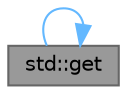 digraph "std::get"
{
 // LATEX_PDF_SIZE
  bgcolor="transparent";
  edge [fontname=Helvetica,fontsize=10,labelfontname=Helvetica,labelfontsize=10];
  node [fontname=Helvetica,fontsize=10,shape=box,height=0.2,width=0.4];
  rankdir="LR";
  Node1 [id="Node000001",label="std::get",height=0.2,width=0.4,color="gray40", fillcolor="grey60", style="filled", fontcolor="black",tooltip="Gets an element by index."];
  Node1 -> Node1 [id="edge2_Node000001_Node000001",color="steelblue1",style="solid",tooltip=" "];
}
